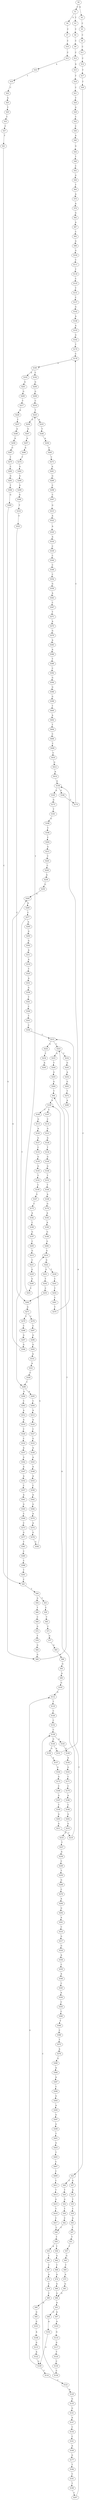 strict digraph  {
	S0 -> S1 [ label = C ];
	S0 -> S2 [ label = A ];
	S1 -> S3 [ label = T ];
	S1 -> S4 [ label = G ];
	S2 -> S5 [ label = C ];
	S3 -> S6 [ label = C ];
	S4 -> S7 [ label = C ];
	S5 -> S8 [ label = C ];
	S6 -> S9 [ label = C ];
	S7 -> S10 [ label = C ];
	S8 -> S11 [ label = C ];
	S9 -> S12 [ label = C ];
	S10 -> S13 [ label = C ];
	S11 -> S14 [ label = C ];
	S12 -> S15 [ label = A ];
	S13 -> S16 [ label = A ];
	S14 -> S17 [ label = T ];
	S15 -> S18 [ label = T ];
	S16 -> S19 [ label = T ];
	S17 -> S20 [ label = T ];
	S18 -> S21 [ label = C ];
	S19 -> S22 [ label = C ];
	S20 -> S23 [ label = C ];
	S21 -> S24 [ label = T ];
	S22 -> S25 [ label = G ];
	S23 -> S26 [ label = C ];
	S23 -> S27 [ label = G ];
	S24 -> S28 [ label = G ];
	S25 -> S29 [ label = T ];
	S26 -> S30 [ label = T ];
	S27 -> S31 [ label = A ];
	S28 -> S32 [ label = C ];
	S29 -> S33 [ label = C ];
	S30 -> S34 [ label = G ];
	S31 -> S35 [ label = T ];
	S32 -> S36 [ label = C ];
	S33 -> S37 [ label = C ];
	S34 -> S38 [ label = T ];
	S35 -> S39 [ label = C ];
	S36 -> S40 [ label = A ];
	S37 -> S41 [ label = T ];
	S38 -> S42 [ label = C ];
	S39 -> S43 [ label = G ];
	S40 -> S44 [ label = G ];
	S41 -> S45 [ label = C ];
	S42 -> S46 [ label = C ];
	S43 -> S47 [ label = T ];
	S44 -> S48 [ label = T ];
	S45 -> S49 [ label = T ];
	S46 -> S50 [ label = T ];
	S47 -> S51 [ label = T ];
	S48 -> S52 [ label = C ];
	S49 -> S53 [ label = T ];
	S49 -> S54 [ label = G ];
	S50 -> S55 [ label = A ];
	S50 -> S56 [ label = T ];
	S51 -> S57 [ label = T ];
	S52 -> S58 [ label = G ];
	S53 -> S59 [ label = C ];
	S54 -> S60 [ label = T ];
	S55 -> S61 [ label = C ];
	S56 -> S62 [ label = G ];
	S57 -> S63 [ label = G ];
	S58 -> S64 [ label = T ];
	S59 -> S65 [ label = T ];
	S60 -> S66 [ label = C ];
	S61 -> S67 [ label = T ];
	S62 -> S68 [ label = T ];
	S63 -> S69 [ label = T ];
	S64 -> S70 [ label = A ];
	S65 -> S71 [ label = C ];
	S66 -> S72 [ label = G ];
	S67 -> S73 [ label = A ];
	S68 -> S74 [ label = A ];
	S69 -> S75 [ label = A ];
	S70 -> S76 [ label = A ];
	S71 -> S77 [ label = G ];
	S72 -> S78 [ label = T ];
	S73 -> S79 [ label = C ];
	S74 -> S80 [ label = G ];
	S75 -> S81 [ label = G ];
	S76 -> S82 [ label = G ];
	S77 -> S83 [ label = G ];
	S78 -> S84 [ label = G ];
	S79 -> S85 [ label = C ];
	S80 -> S86 [ label = G ];
	S81 -> S86 [ label = G ];
	S82 -> S87 [ label = A ];
	S83 -> S88 [ label = A ];
	S84 -> S89 [ label = G ];
	S85 -> S90 [ label = A ];
	S86 -> S91 [ label = A ];
	S87 -> S92 [ label = C ];
	S88 -> S93 [ label = G ];
	S89 -> S94 [ label = T ];
	S90 -> S95 [ label = G ];
	S91 -> S96 [ label = G ];
	S91 -> S97 [ label = A ];
	S92 -> S98 [ label = G ];
	S93 -> S99 [ label = A ];
	S94 -> S100 [ label = A ];
	S95 -> S101 [ label = G ];
	S96 -> S102 [ label = A ];
	S97 -> S103 [ label = A ];
	S98 -> S104 [ label = G ];
	S99 -> S105 [ label = G ];
	S100 -> S106 [ label = T ];
	S100 -> S107 [ label = C ];
	S101 -> S108 [ label = A ];
	S102 -> S109 [ label = G ];
	S103 -> S110 [ label = G ];
	S104 -> S111 [ label = C ];
	S105 -> S112 [ label = G ];
	S106 -> S113 [ label = G ];
	S107 -> S114 [ label = C ];
	S108 -> S115 [ label = G ];
	S109 -> S116 [ label = T ];
	S109 -> S112 [ label = G ];
	S110 -> S117 [ label = G ];
	S111 -> S118 [ label = T ];
	S112 -> S119 [ label = T ];
	S113 -> S120 [ label = A ];
	S114 -> S121 [ label = G ];
	S115 -> S122 [ label = A ];
	S116 -> S123 [ label = C ];
	S117 -> S124 [ label = T ];
	S118 -> S125 [ label = C ];
	S119 -> S126 [ label = C ];
	S120 -> S127 [ label = G ];
	S121 -> S128 [ label = G ];
	S122 -> S109 [ label = G ];
	S123 -> S129 [ label = A ];
	S124 -> S130 [ label = C ];
	S125 -> S131 [ label = T ];
	S126 -> S132 [ label = C ];
	S127 -> S133 [ label = C ];
	S128 -> S134 [ label = T ];
	S129 -> S135 [ label = G ];
	S130 -> S136 [ label = C ];
	S131 -> S137 [ label = C ];
	S132 -> S138 [ label = C ];
	S133 -> S139 [ label = G ];
	S134 -> S140 [ label = G ];
	S135 -> S141 [ label = G ];
	S136 -> S138 [ label = C ];
	S137 -> S142 [ label = G ];
	S138 -> S143 [ label = A ];
	S138 -> S144 [ label = G ];
	S139 -> S145 [ label = G ];
	S140 -> S146 [ label = G ];
	S141 -> S147 [ label = A ];
	S142 -> S148 [ label = A ];
	S143 -> S149 [ label = G ];
	S144 -> S150 [ label = G ];
	S144 -> S151 [ label = A ];
	S145 -> S152 [ label = T ];
	S146 -> S153 [ label = T ];
	S147 -> S154 [ label = C ];
	S148 -> S155 [ label = A ];
	S149 -> S156 [ label = A ];
	S150 -> S157 [ label = A ];
	S151 -> S158 [ label = A ];
	S152 -> S159 [ label = C ];
	S153 -> S160 [ label = T ];
	S154 -> S161 [ label = C ];
	S155 -> S162 [ label = G ];
	S156 -> S163 [ label = G ];
	S157 -> S164 [ label = G ];
	S158 -> S165 [ label = A ];
	S158 -> S166 [ label = G ];
	S159 -> S167 [ label = G ];
	S160 -> S168 [ label = A ];
	S161 -> S169 [ label = A ];
	S162 -> S170 [ label = T ];
	S163 -> S171 [ label = C ];
	S164 -> S172 [ label = G ];
	S165 -> S173 [ label = G ];
	S166 -> S174 [ label = T ];
	S167 -> S175 [ label = C ];
	S168 -> S176 [ label = G ];
	S169 -> S177 [ label = G ];
	S170 -> S178 [ label = C ];
	S171 -> S179 [ label = C ];
	S172 -> S180 [ label = C ];
	S173 -> S181 [ label = T ];
	S174 -> S178 [ label = C ];
	S175 -> S182 [ label = A ];
	S176 -> S183 [ label = A ];
	S177 -> S184 [ label = T ];
	S178 -> S185 [ label = G ];
	S179 -> S186 [ label = A ];
	S180 -> S187 [ label = G ];
	S181 -> S188 [ label = G ];
	S182 -> S189 [ label = C ];
	S183 -> S190 [ label = A ];
	S184 -> S191 [ label = C ];
	S185 -> S192 [ label = C ];
	S185 -> S193 [ label = A ];
	S186 -> S194 [ label = C ];
	S187 -> S195 [ label = T ];
	S188 -> S196 [ label = T ];
	S189 -> S197 [ label = G ];
	S190 -> S198 [ label = G ];
	S191 -> S199 [ label = T ];
	S192 -> S200 [ label = G ];
	S193 -> S201 [ label = G ];
	S194 -> S202 [ label = G ];
	S195 -> S203 [ label = G ];
	S196 -> S204 [ label = C ];
	S197 -> S205 [ label = C ];
	S198 -> S206 [ label = G ];
	S199 -> S207 [ label = C ];
	S200 -> S208 [ label = G ];
	S201 -> S209 [ label = G ];
	S202 -> S210 [ label = G ];
	S203 -> S211 [ label = G ];
	S204 -> S212 [ label = G ];
	S205 -> S213 [ label = G ];
	S206 -> S214 [ label = G ];
	S207 -> S215 [ label = T ];
	S208 -> S216 [ label = C ];
	S209 -> S217 [ label = T ];
	S210 -> S218 [ label = T ];
	S211 -> S219 [ label = T ];
	S212 -> S220 [ label = T ];
	S213 -> S221 [ label = C ];
	S214 -> S222 [ label = G ];
	S215 -> S223 [ label = C ];
	S215 -> S224 [ label = G ];
	S216 -> S225 [ label = T ];
	S217 -> S226 [ label = A ];
	S218 -> S227 [ label = T ];
	S219 -> S100 [ label = A ];
	S220 -> S228 [ label = C ];
	S221 -> S229 [ label = G ];
	S222 -> S230 [ label = T ];
	S222 -> S231 [ label = G ];
	S223 -> S232 [ label = T ];
	S223 -> S233 [ label = G ];
	S224 -> S234 [ label = T ];
	S225 -> S235 [ label = A ];
	S225 -> S236 [ label = G ];
	S226 -> S237 [ label = T ];
	S227 -> S238 [ label = A ];
	S228 -> S239 [ label = G ];
	S229 -> S240 [ label = G ];
	S230 -> S241 [ label = C ];
	S231 -> S242 [ label = T ];
	S232 -> S243 [ label = G ];
	S233 -> S244 [ label = T ];
	S234 -> S245 [ label = A ];
	S235 -> S246 [ label = T ];
	S236 -> S247 [ label = G ];
	S237 -> S248 [ label = A ];
	S238 -> S249 [ label = C ];
	S239 -> S250 [ label = G ];
	S240 -> S251 [ label = C ];
	S241 -> S252 [ label = T ];
	S242 -> S253 [ label = C ];
	S243 -> S254 [ label = A ];
	S244 -> S255 [ label = G ];
	S246 -> S256 [ label = A ];
	S247 -> S257 [ label = A ];
	S248 -> S258 [ label = A ];
	S249 -> S259 [ label = T ];
	S250 -> S260 [ label = A ];
	S251 -> S225 [ label = T ];
	S252 -> S261 [ label = C ];
	S253 -> S262 [ label = C ];
	S254 -> S263 [ label = G ];
	S255 -> S264 [ label = G ];
	S256 -> S265 [ label = G ];
	S257 -> S266 [ label = A ];
	S258 -> S267 [ label = G ];
	S259 -> S268 [ label = G ];
	S260 -> S269 [ label = A ];
	S261 -> S270 [ label = T ];
	S262 -> S271 [ label = G ];
	S263 -> S272 [ label = T ];
	S264 -> S94 [ label = T ];
	S265 -> S273 [ label = T ];
	S266 -> S274 [ label = T ];
	S267 -> S275 [ label = T ];
	S268 -> S276 [ label = C ];
	S269 -> S277 [ label = C ];
	S270 -> S223 [ label = C ];
	S271 -> S278 [ label = C ];
	S271 -> S279 [ label = T ];
	S272 -> S280 [ label = A ];
	S273 -> S281 [ label = A ];
	S274 -> S282 [ label = G ];
	S275 -> S283 [ label = C ];
	S276 -> S284 [ label = A ];
	S277 -> S285 [ label = A ];
	S277 -> S286 [ label = T ];
	S278 -> S287 [ label = C ];
	S279 -> S288 [ label = C ];
	S281 -> S289 [ label = G ];
	S282 -> S290 [ label = G ];
	S283 -> S291 [ label = G ];
	S284 -> S292 [ label = G ];
	S285 -> S293 [ label = G ];
	S286 -> S294 [ label = G ];
	S286 -> S295 [ label = A ];
	S287 -> S296 [ label = G ];
	S288 -> S297 [ label = G ];
	S289 -> S298 [ label = C ];
	S290 -> S299 [ label = G ];
	S291 -> S300 [ label = T ];
	S292 -> S301 [ label = A ];
	S293 -> S302 [ label = G ];
	S294 -> S303 [ label = C ];
	S295 -> S304 [ label = C ];
	S296 -> S305 [ label = G ];
	S297 -> S306 [ label = G ];
	S298 -> S307 [ label = C ];
	S299 -> S308 [ label = G ];
	S300 -> S309 [ label = G ];
	S301 -> S310 [ label = C ];
	S302 -> S311 [ label = A ];
	S303 -> S312 [ label = A ];
	S304 -> S313 [ label = A ];
	S305 -> S314 [ label = A ];
	S306 -> S260 [ label = A ];
	S307 -> S315 [ label = G ];
	S308 -> S316 [ label = T ];
	S309 -> S89 [ label = G ];
	S310 -> S317 [ label = G ];
	S311 -> S318 [ label = A ];
	S312 -> S319 [ label = A ];
	S313 -> S320 [ label = A ];
	S314 -> S321 [ label = A ];
	S315 -> S322 [ label = A ];
	S316 -> S323 [ label = C ];
	S317 -> S324 [ label = G ];
	S318 -> S325 [ label = T ];
	S319 -> S326 [ label = C ];
	S320 -> S327 [ label = C ];
	S321 -> S328 [ label = C ];
	S322 -> S329 [ label = A ];
	S323 -> S262 [ label = C ];
	S324 -> S330 [ label = A ];
	S325 -> S331 [ label = A ];
	S326 -> S332 [ label = C ];
	S327 -> S333 [ label = G ];
	S328 -> S286 [ label = T ];
	S329 -> S334 [ label = A ];
	S330 -> S335 [ label = C ];
	S331 -> S336 [ label = G ];
	S332 -> S337 [ label = A ];
	S333 -> S338 [ label = A ];
	S334 -> S339 [ label = C ];
	S335 -> S340 [ label = A ];
	S336 -> S341 [ label = T ];
	S337 -> S342 [ label = G ];
	S338 -> S343 [ label = A ];
	S339 -> S344 [ label = C ];
	S340 -> S345 [ label = C ];
	S341 -> S346 [ label = C ];
	S342 -> S347 [ label = A ];
	S343 -> S348 [ label = A ];
	S344 -> S349 [ label = C ];
	S345 -> S350 [ label = A ];
	S346 -> S351 [ label = T ];
	S347 -> S352 [ label = A ];
	S348 -> S353 [ label = A ];
	S349 -> S354 [ label = C ];
	S350 -> S355 [ label = C ];
	S351 -> S356 [ label = C ];
	S352 -> S357 [ label = C ];
	S353 -> S358 [ label = C ];
	S354 -> S359 [ label = G ];
	S355 -> S360 [ label = C ];
	S356 -> S215 [ label = T ];
	S357 -> S361 [ label = A ];
	S358 -> S362 [ label = A ];
	S359 -> S363 [ label = A ];
	S360 -> S364 [ label = T ];
	S361 -> S365 [ label = G ];
	S362 -> S366 [ label = G ];
	S363 -> S367 [ label = C ];
	S364 -> S368 [ label = C ];
	S365 -> S369 [ label = C ];
	S366 -> S370 [ label = A ];
	S367 -> S371 [ label = T ];
	S368 -> S372 [ label = T ];
	S369 -> S373 [ label = C ];
	S370 -> S374 [ label = A ];
	S371 -> S375 [ label = A ];
	S372 -> S376 [ label = A ];
	S373 -> S377 [ label = G ];
	S374 -> S378 [ label = G ];
	S375 -> S379 [ label = G ];
	S376 -> S380 [ label = G ];
	S377 -> S381 [ label = T ];
	S378 -> S382 [ label = G ];
	S379 -> S383 [ label = A ];
	S380 -> S384 [ label = A ];
	S381 -> S385 [ label = C ];
	S382 -> S214 [ label = G ];
	S383 -> S386 [ label = A ];
	S384 -> S387 [ label = A ];
	S385 -> S388 [ label = C ];
	S386 -> S389 [ label = T ];
	S387 -> S390 [ label = C ];
	S388 -> S391 [ label = T ];
	S389 -> S392 [ label = C ];
	S390 -> S393 [ label = G ];
	S391 -> S45 [ label = C ];
	S392 -> S394 [ label = G ];
	S393 -> S395 [ label = A ];
	S394 -> S396 [ label = G ];
	S395 -> S397 [ label = G ];
	S396 -> S398 [ label = G ];
	S397 -> S399 [ label = G ];
	S398 -> S400 [ label = T ];
	S399 -> S401 [ label = T ];
	S400 -> S402 [ label = A ];
	S401 -> S403 [ label = G ];
	S402 -> S404 [ label = T ];
	S403 -> S405 [ label = T ];
	S404 -> S406 [ label = C ];
	S405 -> S407 [ label = C ];
	S406 -> S408 [ label = C ];
	S407 -> S409 [ label = C ];
	S408 -> S410 [ label = C ];
	S409 -> S411 [ label = C ];
	S410 -> S412 [ label = G ];
	S411 -> S413 [ label = T ];
	S412 -> S414 [ label = A ];
	S413 -> S415 [ label = G ];
	S414 -> S158 [ label = A ];
	S415 -> S416 [ label = T ];
	S416 -> S417 [ label = C ];
	S417 -> S46 [ label = C ];
}
